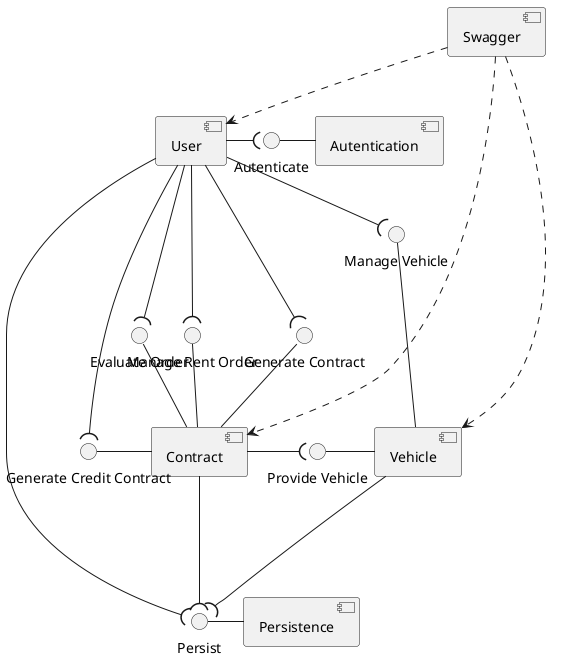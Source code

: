@startuml

component User
component Contract
component Vehicle
component Autentication
component Swagger
component Persistence

interface Autenticate
interface "Generate Contract" as GenerateC
interface "Generate Credit Contract" as GenerateCC
interface "Provide Vehicle" as ProvideV
interface "Manage Vehicle" as MangeV
interface "Manage Rent Order" as MangeR
interface "Evaluate Order" as EvaluteOrder
interface Persist

Autenticate - Autentication
ProvideV - Vehicle
MangeV - Vehicle
GenerateC -down- Contract
GenerateCC - Contract
EvaluteOrder - Contract
MangeR - Contract
Persist - Persistence

Swagger ..> User
Swagger ..> Contract
Swagger ..> Vehicle

User --right-( Autenticate
User --right-( MangeV
User --down-( Persist
User ---( MangeR
User ---( GenerateC
User ---( EvaluteOrder
User --down-( GenerateCC

Contract --right-( ProvideV
Contract --down-( Persist

Vehicle --down-( Persist

@enduml